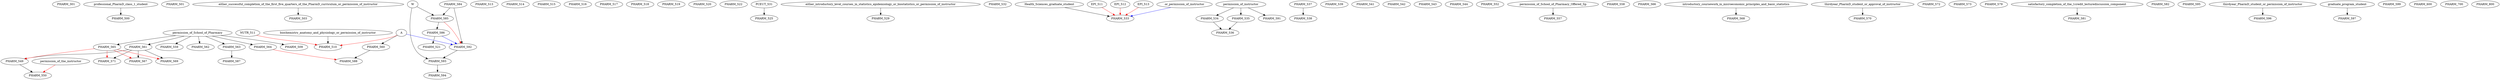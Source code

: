 digraph G {
    PHARM_301;
    edge [color=black];
    professional_PharmD_class_1_student -> PHARM_500;
    PHARM_501;
    edge [color=black];
    either_successful_completion_of_the_first_five_quarters_of_the_PharmD_curriculum_or_permission_of_instructor -> PHARM_503;
    edge [color=black];
    permission_of_School_of_Pharmacy -> PHARM_509;
    edge [color=black];
    biochemistry_anatomy_and_physiology_or_permission_of_instructor -> PHARM_510;
    edge [color=red];
    NUTR_511 -> PHARM_510;
    A -> PHARM_510;
    PHARM_513;
    PHARM_514;
    PHARM_515;
    PHARM_516;
    PHARM_517;
    PHARM_518;
    PHARM_519;
    PHARM_520;
    edge [color=black];
    PHARM_586 -> PHARM_521;
    PHARM_522;
    edge [color=black];
    PCEUT_531 -> PHARM_525;
    edge [color=black];
    either_introductory_level_courses_in_statistics_epidemiology_or_biostatistics_or_permission_of_instructor -> PHARM_529;
    PHARM_532;
    edge [color=black];
    Health_Sciences_graduate_student -> PHARM_533;
    edge [color=red];
    EPI_511 -> PHARM_533;
    EPI_512 -> PHARM_533;
    EPI_513 -> PHARM_533;
    edge [color=blue];
    or_permission_of_instructor -> PHARM_533;
    edge [color=black];
    permission_of_instructor -> PHARM_534;
    edge [color=black];
    permission_of_instructor -> PHARM_535;
    edge [color=black];
    PHARM_534 -> PHARM_536;
    PHARM_535 -> PHARM_536;
    PHARM_537;
    edge [color=black];
    PHARM_537 -> PHARM_538;
    PHARM_539;
    PHARM_541;
    PHARM_542;
    PHARM_543;
    PHARM_544;
    edge [color=black];
    PHARM_561 -> PHARM_549;
    edge [color=red];
    PHARM_565 -> PHARM_549;
    edge [color=black];
    PHARM_549 -> PHARM_550;
    edge [color=red];
    permission_of_the_instructor -> PHARM_550;
    PHARM_552;
    edge [color=black];
    permission_of_School_of_Pharmacy_Offered_Sp -> PHARM_557;
    PHARM_558;
    edge [color=black];
    permission_of_School_of_Pharmacy -> PHARM_559;
    edge [color=black];
    A -> PHARM_560;
    edge [color=black];
    permission_of_School_of_Pharmacy -> PHARM_561;
    edge [color=black];
    permission_of_School_of_Pharmacy -> PHARM_562;
    edge [color=black];
    permission_of_School_of_Pharmacy -> PHARM_563;
    edge [color=black];
    permission_of_School_of_Pharmacy -> PHARM_564;
    edge [color=black];
    permission_of_School_of_Pharmacy -> PHARM_565;
    PHARM_566;
    edge [color=black];
    PHARM_561 -> PHARM_567;
    edge [color=red];
    PHARM_565 -> PHARM_567;
    edge [color=black];
    introductory_coursework_in_microeconomic_principles_and_basic_statistics -> PHARM_568;
    edge [color=black];
    PHARM_561 -> PHARM_569;
    edge [color=red];
    PHARM_565 -> PHARM_569;
    edge [color=black];
    thirdyear_PharmD_student_or_approval_of_instructor -> PHARM_570;
    edge [color=black];
    PHARM_561 -> PHARM_571;
    edge [color=red];
    PHARM_565 -> PHARM_571;
    PHARM_572;
    PHARM_573;
    PHARM_579;
    edge [color=black];
    satisfactory_completion_of_the_1credit_lecturediscussion_component -> PHARM_581;
    PHARM_582;
    PHARM_584;
    edge [color=black];
    PHARM_584 -> PHARM_585;
    W -> PHARM_585;
    edge [color=black];
    PHARM_585 -> PHARM_586;
    edge [color=black];
    PHARM_563 -> PHARM_587;
    edge [color=black];
    PHARM_560 -> PHARM_588;
    edge [color=red];
    PHARM_564 -> PHARM_588;
    edge [color=black];
    permission_of_instructor -> PHARM_591;
    edge [color=black];
    PHARM_584 -> PHARM_592;
    edge [color=red];
    PHARM_585 -> PHARM_592;
    edge [color=blue];
    PHARM_586 -> PHARM_592;
    A -> PHARM_592;
    edge [color=black];
    PHARM_592 -> PHARM_593;
    W -> PHARM_593;
    edge [color=black];
    PHARM_593 -> PHARM_594;
    PHARM_595;
    edge [color=black];
    thirdyear_PharmD_student_or_permission_of_instructor -> PHARM_596;
    edge [color=black];
    graduate_program_student -> PHARM_597;
    PHARM_599;
    PHARM_600;
    PHARM_700;
    PHARM_800;
}
